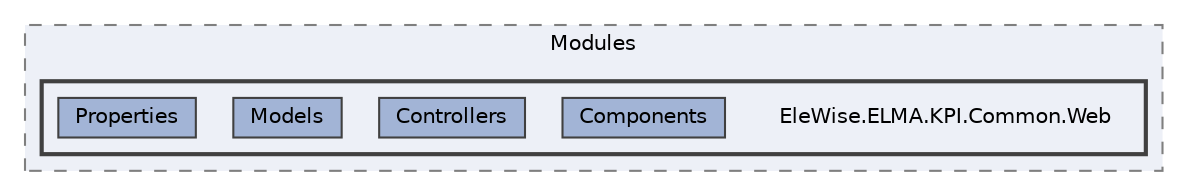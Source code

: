 digraph "Web/Modules/EleWise.ELMA.KPI.Common.Web"
{
 // LATEX_PDF_SIZE
  bgcolor="transparent";
  edge [fontname=Helvetica,fontsize=10,labelfontname=Helvetica,labelfontsize=10];
  node [fontname=Helvetica,fontsize=10,shape=box,height=0.2,width=0.4];
  compound=true
  subgraph clusterdir_7ee4616d7792420b09aab8c4c7e23d47 {
    graph [ bgcolor="#edf0f7", pencolor="grey50", label="Modules", fontname=Helvetica,fontsize=10 style="filled,dashed", URL="dir_7ee4616d7792420b09aab8c4c7e23d47.html",tooltip=""]
  subgraph clusterdir_dc0931c3dd765275962cf2e995cc45f0 {
    graph [ bgcolor="#edf0f7", pencolor="grey25", label="", fontname=Helvetica,fontsize=10 style="filled,bold", URL="dir_dc0931c3dd765275962cf2e995cc45f0.html",tooltip=""]
    dir_dc0931c3dd765275962cf2e995cc45f0 [shape=plaintext, label="EleWise.ELMA.KPI.Common.Web"];
  dir_a85e8ff30c6a7a9dc8787bc625b416ef [label="Components", fillcolor="#a2b4d6", color="grey25", style="filled", URL="dir_a85e8ff30c6a7a9dc8787bc625b416ef.html",tooltip=""];
  dir_9d7ccad68846c057762442849e8fa330 [label="Controllers", fillcolor="#a2b4d6", color="grey25", style="filled", URL="dir_9d7ccad68846c057762442849e8fa330.html",tooltip=""];
  dir_3f46f397e043355f2a18d201321b0b21 [label="Models", fillcolor="#a2b4d6", color="grey25", style="filled", URL="dir_3f46f397e043355f2a18d201321b0b21.html",tooltip=""];
  dir_3651fc624cd9d0538acd60d1374b4a55 [label="Properties", fillcolor="#a2b4d6", color="grey25", style="filled", URL="dir_3651fc624cd9d0538acd60d1374b4a55.html",tooltip=""];
  }
  }
}
